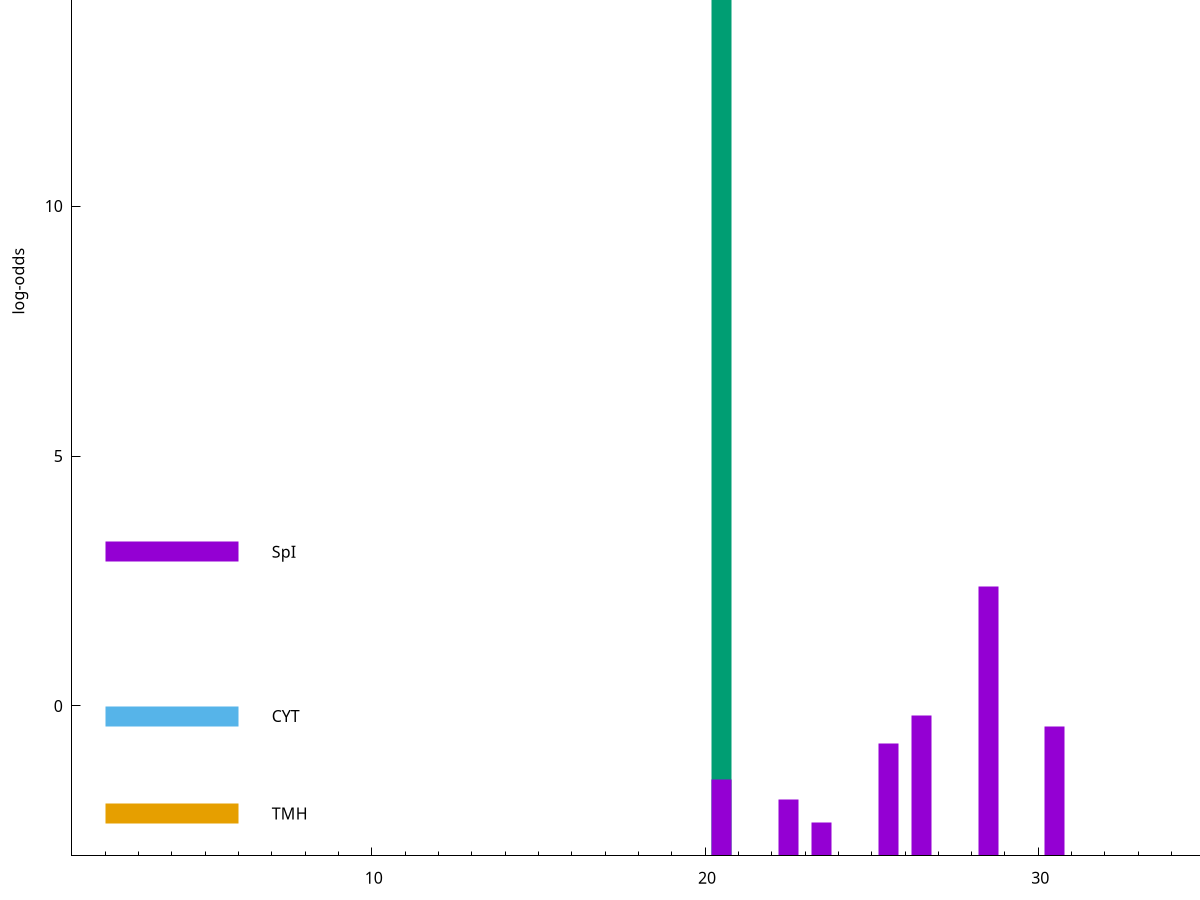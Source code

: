 set title "LipoP predictions for SRR4017925.gff"
set size 2., 1.4
set xrange [1:70] 
set mxtics 10
set yrange [-3:20]
set y2range [0:23]
set ylabel "log-odds"
set term postscript eps color solid "Helvetica" 30
set output "SRR4017925.gff79.eps"
set arrow from 2,15.1044 to 6,15.1044 nohead lt 2 lw 20
set label "SpII" at 7,15.1044
set arrow from 2,3.08763 to 6,3.08763 nohead lt 1 lw 20
set label "SpI" at 7,3.08763
set arrow from 2,-0.200913 to 6,-0.200913 nohead lt 3 lw 20
set label "CYT" at 7,-0.200913
set arrow from 2,-2.15303 to 6,-2.15303 nohead lt 4 lw 20
set label "TMH" at 7,-2.15303
set arrow from 2,15.1044 to 6,15.1044 nohead lt 2 lw 20
set label "SpII" at 7,15.1044
# NOTE: The scores below are the log-odds scores with the threshold
# NOTE: subtracted (a hack to make gnuplot make the histogram all
# NOTE: look nice).
plot "-" axes x1y2 title "" with impulses lt 2 lw 20, "-" axes x1y2 title "" with impulses lt 1 lw 20
20.500000 18.104400
e
28.500000 5.388660
26.500000 2.800415
30.500000 2.581811
25.500000 2.246185
20.500000 1.521780
22.500000 1.133030
23.500000 0.666700
e
exit
